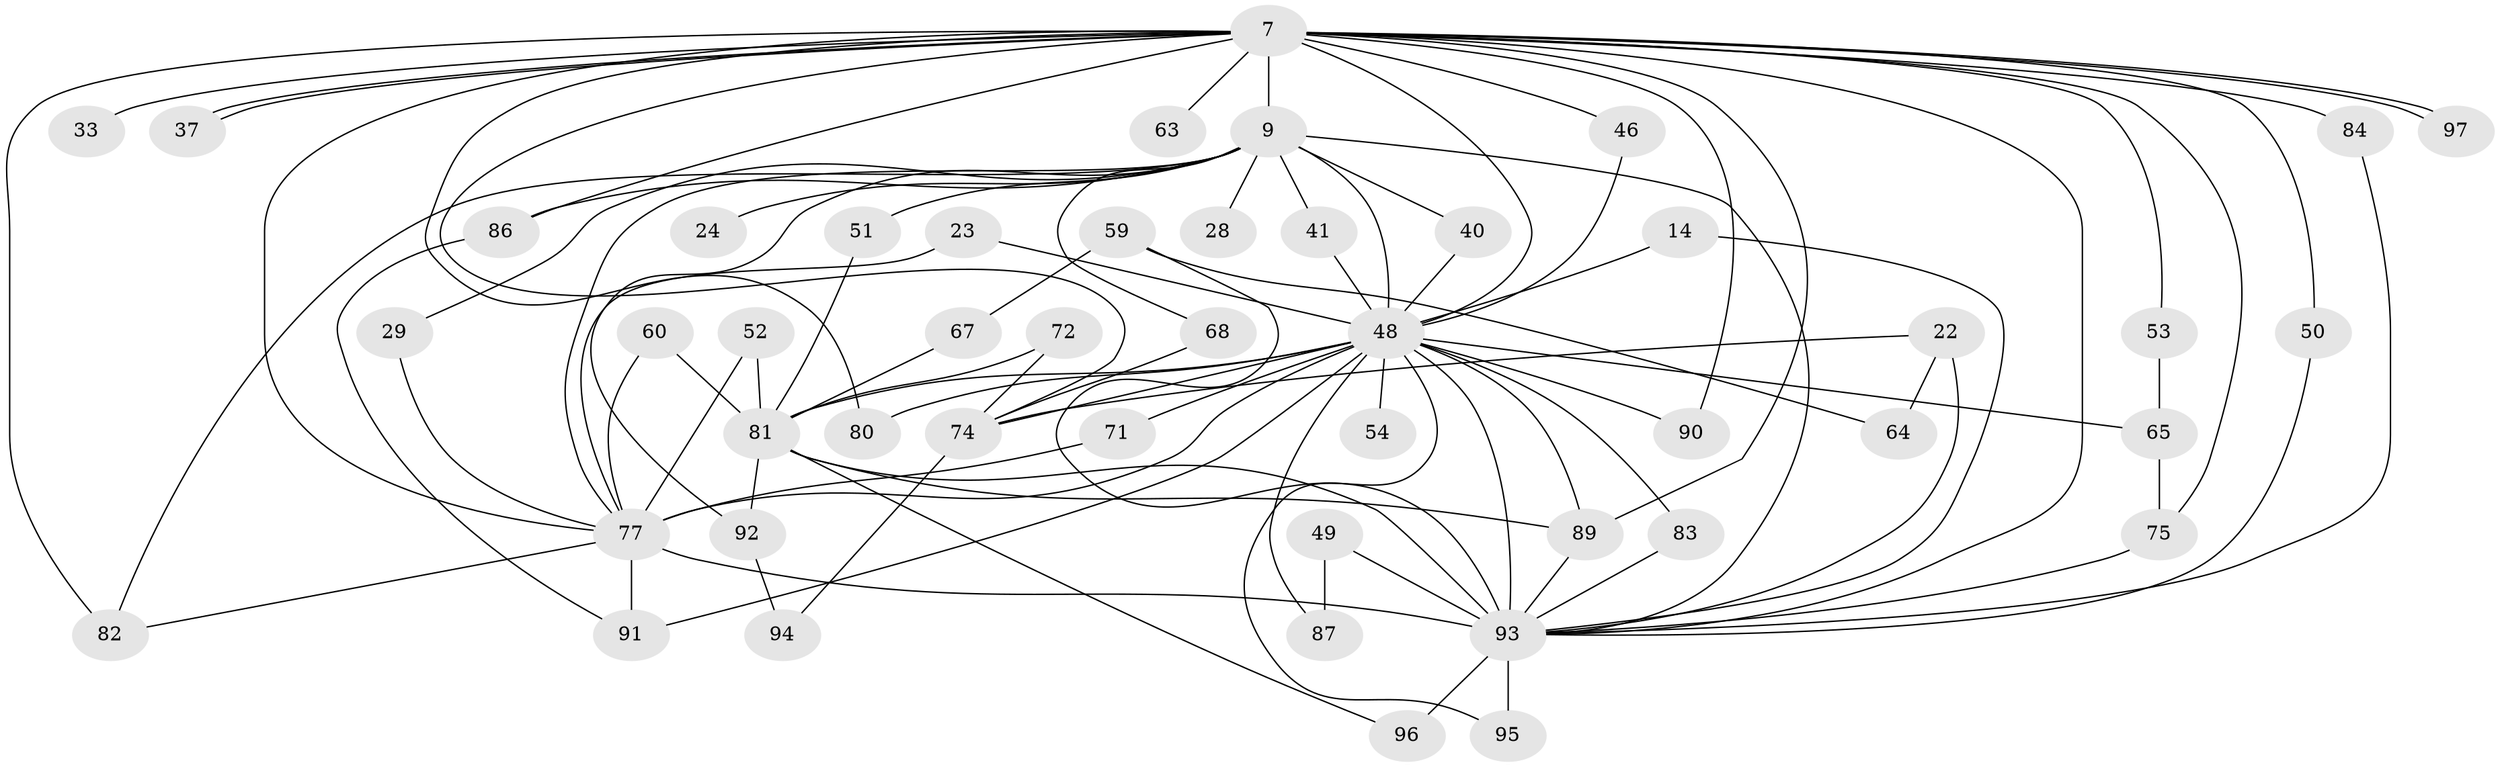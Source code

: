 // original degree distribution, {23: 0.010309278350515464, 24: 0.020618556701030927, 19: 0.010309278350515464, 14: 0.010309278350515464, 15: 0.010309278350515464, 20: 0.010309278350515464, 26: 0.010309278350515464, 16: 0.010309278350515464, 17: 0.010309278350515464, 3: 0.2268041237113402, 5: 0.041237113402061855, 2: 0.5154639175257731, 4: 0.08247422680412371, 7: 0.020618556701030927, 8: 0.010309278350515464}
// Generated by graph-tools (version 1.1) at 2025/43/03/09/25 04:43:05]
// undirected, 48 vertices, 93 edges
graph export_dot {
graph [start="1"]
  node [color=gray90,style=filled];
  7 [super="+2"];
  9 [super="+4"];
  14;
  22;
  23;
  24;
  28;
  29;
  33;
  37;
  40;
  41;
  46;
  48 [super="+18+36+10"];
  49;
  50;
  51;
  52;
  53;
  54 [super="+44"];
  59;
  60;
  63;
  64;
  65 [super="+32"];
  67;
  68;
  71;
  72;
  74 [super="+42+38"];
  75 [super="+55"];
  77 [super="+12+8"];
  80;
  81 [super="+26+27+70+56"];
  82 [super="+21+25+31"];
  83 [super="+17"];
  84 [super="+78+19"];
  86 [super="+85"];
  87;
  89 [super="+35+76+69"];
  90 [super="+11"];
  91 [super="+13+47"];
  92 [super="+79"];
  93 [super="+62+6+88"];
  94;
  95;
  96 [super="+61"];
  97;
  7 -- 9 [weight=4];
  7 -- 33 [weight=2];
  7 -- 37;
  7 -- 37;
  7 -- 63 [weight=2];
  7 -- 74 [weight=4];
  7 -- 90;
  7 -- 97;
  7 -- 97;
  7 -- 80;
  7 -- 84 [weight=2];
  7 -- 46;
  7 -- 50;
  7 -- 53;
  7 -- 48 [weight=5];
  7 -- 77 [weight=5];
  7 -- 82 [weight=3];
  7 -- 75;
  7 -- 89 [weight=3];
  7 -- 86;
  7 -- 93 [weight=6];
  9 -- 24 [weight=2];
  9 -- 28 [weight=2];
  9 -- 29;
  9 -- 40;
  9 -- 41;
  9 -- 51;
  9 -- 92 [weight=2];
  9 -- 68;
  9 -- 86;
  9 -- 48 [weight=4];
  9 -- 77 [weight=4];
  9 -- 82;
  9 -- 93 [weight=4];
  14 -- 48;
  14 -- 93;
  22 -- 64;
  22 -- 74;
  22 -- 93 [weight=2];
  23 -- 48;
  23 -- 77;
  29 -- 77;
  40 -- 48;
  41 -- 48;
  46 -- 48;
  48 -- 81 [weight=7];
  48 -- 54 [weight=3];
  48 -- 65 [weight=2];
  48 -- 71;
  48 -- 80;
  48 -- 83;
  48 -- 87;
  48 -- 91 [weight=2];
  48 -- 95;
  48 -- 77 [weight=5];
  48 -- 74;
  48 -- 89;
  48 -- 90;
  48 -- 93 [weight=5];
  49 -- 87;
  49 -- 93 [weight=2];
  50 -- 93;
  51 -- 81;
  52 -- 81;
  52 -- 77;
  53 -- 65;
  59 -- 64;
  59 -- 67;
  59 -- 93 [weight=2];
  60 -- 81;
  60 -- 77;
  65 -- 75;
  67 -- 81;
  68 -- 74;
  71 -- 77;
  72 -- 81;
  72 -- 74;
  74 -- 94;
  75 -- 93;
  77 -- 91 [weight=2];
  77 -- 93 [weight=7];
  77 -- 82 [weight=2];
  81 -- 92;
  81 -- 96;
  81 -- 89 [weight=2];
  81 -- 93 [weight=3];
  83 -- 93 [weight=2];
  84 -- 93;
  86 -- 91;
  89 -- 93;
  92 -- 94;
  93 -- 95;
  93 -- 96 [weight=2];
}
